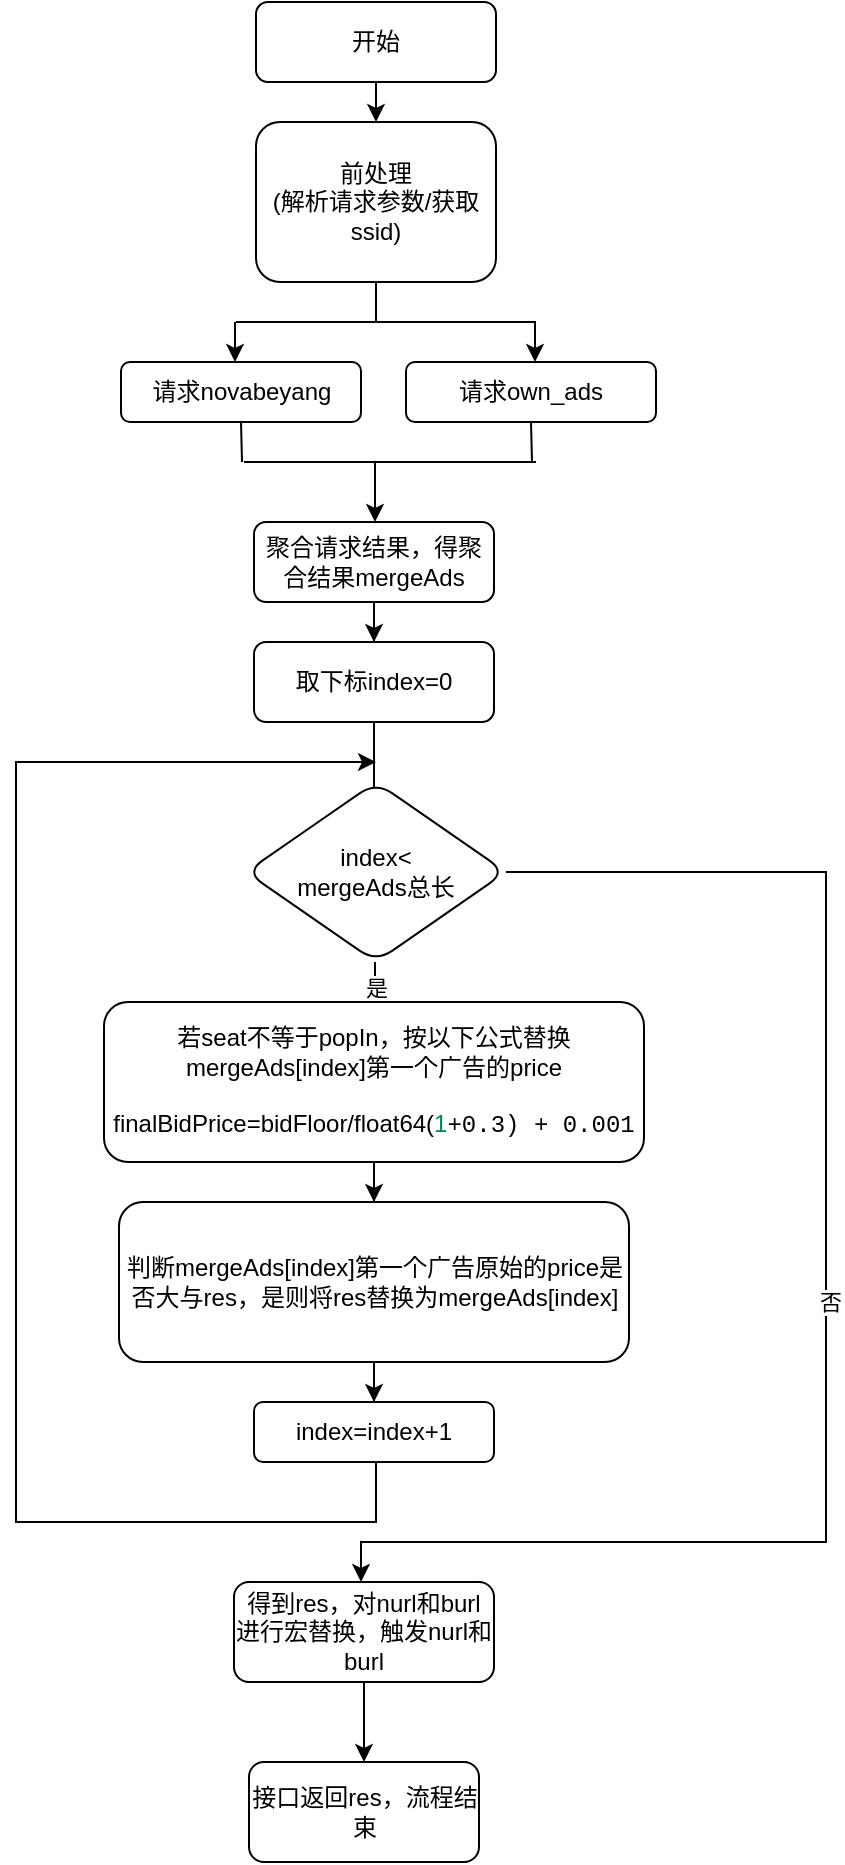 <mxfile version="21.6.2" type="github" pages="2">
  <diagram id="C5RBs43oDa-KdzZeNtuy" name="Page-1">
    <mxGraphModel dx="1194" dy="486" grid="1" gridSize="10" guides="1" tooltips="1" connect="1" arrows="1" fold="1" page="1" pageScale="1" pageWidth="827" pageHeight="1169" math="0" shadow="0">
      <root>
        <mxCell id="WIyWlLk6GJQsqaUBKTNV-0" />
        <mxCell id="WIyWlLk6GJQsqaUBKTNV-1" parent="WIyWlLk6GJQsqaUBKTNV-0" />
        <mxCell id="WIyWlLk6GJQsqaUBKTNV-3" value="开始" style="rounded=1;whiteSpace=wrap;html=1;fontSize=12;glass=0;strokeWidth=1;shadow=0;" parent="WIyWlLk6GJQsqaUBKTNV-1" vertex="1">
          <mxGeometry x="160" y="80" width="120" height="40" as="geometry" />
        </mxCell>
        <mxCell id="epG_6A8L0UmPP7S9jGwV-12" value="" style="edgeStyle=orthogonalEdgeStyle;rounded=0;orthogonalLoop=1;jettySize=auto;html=1;" edge="1" parent="WIyWlLk6GJQsqaUBKTNV-1" source="WIyWlLk6GJQsqaUBKTNV-11" target="epG_6A8L0UmPP7S9jGwV-11">
          <mxGeometry relative="1" as="geometry" />
        </mxCell>
        <mxCell id="WIyWlLk6GJQsqaUBKTNV-11" value="聚合请求结果，得聚合结果mergeAds" style="rounded=1;whiteSpace=wrap;html=1;fontSize=12;glass=0;strokeWidth=1;shadow=0;" parent="WIyWlLk6GJQsqaUBKTNV-1" vertex="1">
          <mxGeometry x="159" y="340" width="120" height="40" as="geometry" />
        </mxCell>
        <mxCell id="WIyWlLk6GJQsqaUBKTNV-12" value="请求novabeyang" style="rounded=1;whiteSpace=wrap;html=1;fontSize=12;glass=0;strokeWidth=1;shadow=0;" parent="WIyWlLk6GJQsqaUBKTNV-1" vertex="1">
          <mxGeometry x="92.5" y="260" width="120" height="30" as="geometry" />
        </mxCell>
        <mxCell id="epG_6A8L0UmPP7S9jGwV-1" value="" style="endArrow=classic;html=1;rounded=0;" edge="1" parent="WIyWlLk6GJQsqaUBKTNV-1">
          <mxGeometry width="50" height="50" relative="1" as="geometry">
            <mxPoint x="149.5" y="240" as="sourcePoint" />
            <mxPoint x="149.5" y="260" as="targetPoint" />
          </mxGeometry>
        </mxCell>
        <mxCell id="epG_6A8L0UmPP7S9jGwV-2" value="" style="endArrow=classic;html=1;rounded=0;" edge="1" parent="WIyWlLk6GJQsqaUBKTNV-1">
          <mxGeometry width="50" height="50" relative="1" as="geometry">
            <mxPoint x="299.5" y="240" as="sourcePoint" />
            <mxPoint x="299.5" y="260" as="targetPoint" />
            <Array as="points">
              <mxPoint x="300" y="240" />
            </Array>
          </mxGeometry>
        </mxCell>
        <mxCell id="epG_6A8L0UmPP7S9jGwV-3" value="请求own_ads" style="rounded=1;whiteSpace=wrap;html=1;fontSize=12;glass=0;strokeWidth=1;shadow=0;" vertex="1" parent="WIyWlLk6GJQsqaUBKTNV-1">
          <mxGeometry x="235" y="260" width="125" height="30" as="geometry" />
        </mxCell>
        <mxCell id="epG_6A8L0UmPP7S9jGwV-4" value="" style="endArrow=none;html=1;rounded=0;" edge="1" parent="WIyWlLk6GJQsqaUBKTNV-1">
          <mxGeometry width="50" height="50" relative="1" as="geometry">
            <mxPoint x="150" y="240" as="sourcePoint" />
            <mxPoint x="300" y="240" as="targetPoint" />
          </mxGeometry>
        </mxCell>
        <mxCell id="epG_6A8L0UmPP7S9jGwV-5" value="" style="endArrow=none;html=1;rounded=0;entryX=0.5;entryY=1;entryDx=0;entryDy=0;" edge="1" parent="WIyWlLk6GJQsqaUBKTNV-1" target="WIyWlLk6GJQsqaUBKTNV-7">
          <mxGeometry width="50" height="50" relative="1" as="geometry">
            <mxPoint x="220" y="240" as="sourcePoint" />
            <mxPoint x="390" y="210" as="targetPoint" />
          </mxGeometry>
        </mxCell>
        <mxCell id="epG_6A8L0UmPP7S9jGwV-6" value="" style="endArrow=none;html=1;rounded=0;" edge="1" parent="WIyWlLk6GJQsqaUBKTNV-1">
          <mxGeometry width="50" height="50" relative="1" as="geometry">
            <mxPoint x="154" y="310" as="sourcePoint" />
            <mxPoint x="300" y="310" as="targetPoint" />
          </mxGeometry>
        </mxCell>
        <mxCell id="epG_6A8L0UmPP7S9jGwV-10" value="" style="endArrow=classic;html=1;rounded=0;" edge="1" parent="WIyWlLk6GJQsqaUBKTNV-1">
          <mxGeometry width="50" height="50" relative="1" as="geometry">
            <mxPoint x="219.5" y="310" as="sourcePoint" />
            <mxPoint x="219.5" y="340" as="targetPoint" />
          </mxGeometry>
        </mxCell>
        <mxCell id="epG_6A8L0UmPP7S9jGwV-15" value="" style="edgeStyle=orthogonalEdgeStyle;rounded=0;orthogonalLoop=1;jettySize=auto;html=1;" edge="1" parent="WIyWlLk6GJQsqaUBKTNV-1" source="epG_6A8L0UmPP7S9jGwV-11">
          <mxGeometry relative="1" as="geometry">
            <mxPoint x="220" y="530" as="targetPoint" />
          </mxGeometry>
        </mxCell>
        <mxCell id="epG_6A8L0UmPP7S9jGwV-11" value="取下标index=0" style="whiteSpace=wrap;html=1;rounded=1;glass=0;strokeWidth=1;shadow=0;" vertex="1" parent="WIyWlLk6GJQsqaUBKTNV-1">
          <mxGeometry x="159" y="400" width="120" height="40" as="geometry" />
        </mxCell>
        <mxCell id="epG_6A8L0UmPP7S9jGwV-16" style="edgeStyle=orthogonalEdgeStyle;rounded=0;orthogonalLoop=1;jettySize=auto;html=1;exitX=0.5;exitY=1;exitDx=0;exitDy=0;" edge="1" parent="WIyWlLk6GJQsqaUBKTNV-1">
          <mxGeometry relative="1" as="geometry">
            <mxPoint x="219.5" y="581" as="targetPoint" />
            <mxPoint x="219.5" y="560" as="sourcePoint" />
            <Array as="points">
              <mxPoint x="219.5" y="560" />
              <mxPoint x="219.5" y="560" />
            </Array>
          </mxGeometry>
        </mxCell>
        <mxCell id="epG_6A8L0UmPP7S9jGwV-17" value="是" style="edgeLabel;html=1;align=center;verticalAlign=middle;resizable=0;points=[];" vertex="1" connectable="0" parent="epG_6A8L0UmPP7S9jGwV-16">
          <mxGeometry x="0.167" relative="1" as="geometry">
            <mxPoint as="offset" />
          </mxGeometry>
        </mxCell>
        <mxCell id="epG_6A8L0UmPP7S9jGwV-18" style="edgeStyle=orthogonalEdgeStyle;rounded=0;orthogonalLoop=1;jettySize=auto;html=1;entryX=0.5;entryY=0;entryDx=0;entryDy=0;exitX=1;exitY=0.5;exitDx=0;exitDy=0;" edge="1" parent="WIyWlLk6GJQsqaUBKTNV-1" source="epG_6A8L0UmPP7S9jGwV-14">
          <mxGeometry relative="1" as="geometry">
            <mxPoint x="212.5" y="870" as="targetPoint" />
            <mxPoint x="360" y="505" as="sourcePoint" />
            <Array as="points">
              <mxPoint x="445" y="515" />
              <mxPoint x="445" y="850" />
              <mxPoint x="213" y="850" />
            </Array>
          </mxGeometry>
        </mxCell>
        <mxCell id="epG_6A8L0UmPP7S9jGwV-19" value="否" style="edgeLabel;html=1;align=center;verticalAlign=middle;resizable=0;points=[];" vertex="1" connectable="0" parent="epG_6A8L0UmPP7S9jGwV-18">
          <mxGeometry x="0.002" y="2" relative="1" as="geometry">
            <mxPoint as="offset" />
          </mxGeometry>
        </mxCell>
        <mxCell id="epG_6A8L0UmPP7S9jGwV-14" value="index&amp;lt;&lt;br&gt;mergeAds总长" style="rhombus;whiteSpace=wrap;html=1;rounded=1;glass=0;strokeWidth=1;shadow=0;" vertex="1" parent="WIyWlLk6GJQsqaUBKTNV-1">
          <mxGeometry x="155" y="470" width="130" height="90" as="geometry" />
        </mxCell>
        <mxCell id="epG_6A8L0UmPP7S9jGwV-38" value="" style="edgeStyle=orthogonalEdgeStyle;rounded=0;orthogonalLoop=1;jettySize=auto;html=1;" edge="1" parent="WIyWlLk6GJQsqaUBKTNV-1" source="epG_6A8L0UmPP7S9jGwV-20" target="epG_6A8L0UmPP7S9jGwV-37">
          <mxGeometry relative="1" as="geometry" />
        </mxCell>
        <mxCell id="epG_6A8L0UmPP7S9jGwV-20" value="得到res，对nurl和burl进行宏替换，触发nurl和burl" style="rounded=1;whiteSpace=wrap;html=1;" vertex="1" parent="WIyWlLk6GJQsqaUBKTNV-1">
          <mxGeometry x="149" y="870" width="130" height="50" as="geometry" />
        </mxCell>
        <mxCell id="epG_6A8L0UmPP7S9jGwV-31" value="" style="edgeStyle=orthogonalEdgeStyle;rounded=0;orthogonalLoop=1;jettySize=auto;html=1;" edge="1" parent="WIyWlLk6GJQsqaUBKTNV-1" source="epG_6A8L0UmPP7S9jGwV-23" target="epG_6A8L0UmPP7S9jGwV-25">
          <mxGeometry relative="1" as="geometry" />
        </mxCell>
        <mxCell id="epG_6A8L0UmPP7S9jGwV-23" value="若seat不等于popIn，按以下公式替换mergeAds[index]第一个广告的price&lt;br&gt;&lt;br&gt;finalBidPrice=bidFloor/float64(&lt;font color=&quot;#098658&quot;&gt;1&lt;/font&gt;&lt;span style=&quot;background-color: rgb(255, 255, 255); font-family: Menlo, Monaco, &amp;quot;Courier New&amp;quot;, monospace;&quot;&gt;+0.3) + 0.001&lt;/span&gt;" style="rounded=1;whiteSpace=wrap;html=1;" vertex="1" parent="WIyWlLk6GJQsqaUBKTNV-1">
          <mxGeometry x="84" y="580" width="270" height="80" as="geometry" />
        </mxCell>
        <mxCell id="epG_6A8L0UmPP7S9jGwV-33" value="" style="edgeStyle=orthogonalEdgeStyle;rounded=0;orthogonalLoop=1;jettySize=auto;html=1;" edge="1" parent="WIyWlLk6GJQsqaUBKTNV-1" source="epG_6A8L0UmPP7S9jGwV-25" target="epG_6A8L0UmPP7S9jGwV-32">
          <mxGeometry relative="1" as="geometry" />
        </mxCell>
        <mxCell id="epG_6A8L0UmPP7S9jGwV-25" value="判断mergeAds[index]第一个广告原始的price是否大与res，是则将res替换为mergeAds[index]" style="rounded=1;whiteSpace=wrap;html=1;" vertex="1" parent="WIyWlLk6GJQsqaUBKTNV-1">
          <mxGeometry x="91.5" y="680" width="255" height="80" as="geometry" />
        </mxCell>
        <mxCell id="epG_6A8L0UmPP7S9jGwV-32" value="index=index+1" style="whiteSpace=wrap;html=1;rounded=1;" vertex="1" parent="WIyWlLk6GJQsqaUBKTNV-1">
          <mxGeometry x="159" y="780" width="120" height="30" as="geometry" />
        </mxCell>
        <mxCell id="epG_6A8L0UmPP7S9jGwV-35" value="" style="endArrow=classic;html=1;rounded=0;exitX=0.5;exitY=1;exitDx=0;exitDy=0;" edge="1" parent="WIyWlLk6GJQsqaUBKTNV-1">
          <mxGeometry width="50" height="50" relative="1" as="geometry">
            <mxPoint x="220" y="810" as="sourcePoint" />
            <mxPoint x="220" y="460" as="targetPoint" />
            <Array as="points">
              <mxPoint x="220" y="840" />
              <mxPoint x="40" y="840" />
              <mxPoint x="40" y="460" />
              <mxPoint x="120" y="460" />
            </Array>
          </mxGeometry>
        </mxCell>
        <mxCell id="epG_6A8L0UmPP7S9jGwV-37" value="接口返回res，流程结束" style="whiteSpace=wrap;html=1;rounded=1;" vertex="1" parent="WIyWlLk6GJQsqaUBKTNV-1">
          <mxGeometry x="156.5" y="960" width="115" height="50" as="geometry" />
        </mxCell>
        <mxCell id="WIyWlLk6GJQsqaUBKTNV-7" value="前处理&lt;br&gt;(解析请求参数/获取ssid)" style="rounded=1;whiteSpace=wrap;html=1;fontSize=12;glass=0;strokeWidth=1;shadow=0;" parent="WIyWlLk6GJQsqaUBKTNV-1" vertex="1">
          <mxGeometry x="160" y="140" width="120" height="80" as="geometry" />
        </mxCell>
        <mxCell id="epG_6A8L0UmPP7S9jGwV-40" value="" style="endArrow=classic;html=1;rounded=0;exitX=0.5;exitY=1;exitDx=0;exitDy=0;entryX=0.5;entryY=0;entryDx=0;entryDy=0;" edge="1" parent="WIyWlLk6GJQsqaUBKTNV-1" source="WIyWlLk6GJQsqaUBKTNV-3" target="WIyWlLk6GJQsqaUBKTNV-7">
          <mxGeometry width="50" height="50" relative="1" as="geometry">
            <mxPoint x="390" y="250" as="sourcePoint" />
            <mxPoint x="440" y="200" as="targetPoint" />
          </mxGeometry>
        </mxCell>
        <mxCell id="epG_6A8L0UmPP7S9jGwV-45" value="" style="endArrow=none;html=1;rounded=0;entryX=0.5;entryY=1;entryDx=0;entryDy=0;" edge="1" parent="WIyWlLk6GJQsqaUBKTNV-1" target="WIyWlLk6GJQsqaUBKTNV-12">
          <mxGeometry width="50" height="50" relative="1" as="geometry">
            <mxPoint x="153" y="310" as="sourcePoint" />
            <mxPoint x="440" y="310" as="targetPoint" />
          </mxGeometry>
        </mxCell>
        <mxCell id="epG_6A8L0UmPP7S9jGwV-46" value="" style="endArrow=none;html=1;rounded=0;entryX=0.5;entryY=1;entryDx=0;entryDy=0;" edge="1" parent="WIyWlLk6GJQsqaUBKTNV-1" target="epG_6A8L0UmPP7S9jGwV-3">
          <mxGeometry width="50" height="50" relative="1" as="geometry">
            <mxPoint x="298" y="310" as="sourcePoint" />
            <mxPoint x="440" y="310" as="targetPoint" />
          </mxGeometry>
        </mxCell>
      </root>
    </mxGraphModel>
  </diagram>
  <diagram id="kdhWzlbwrngTwX7-ANjL" name="第 2 页">
    <mxGraphModel dx="1194" dy="486" grid="1" gridSize="10" guides="1" tooltips="1" connect="1" arrows="1" fold="1" page="1" pageScale="1" pageWidth="827" pageHeight="1169" math="0" shadow="0">
      <root>
        <mxCell id="0" />
        <mxCell id="1" parent="0" />
      </root>
    </mxGraphModel>
  </diagram>
</mxfile>

